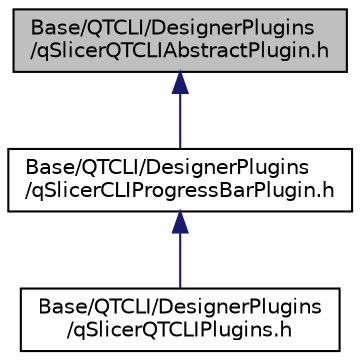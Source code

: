 digraph "Base/QTCLI/DesignerPlugins/qSlicerQTCLIAbstractPlugin.h"
{
  bgcolor="transparent";
  edge [fontname="Helvetica",fontsize="10",labelfontname="Helvetica",labelfontsize="10"];
  node [fontname="Helvetica",fontsize="10",shape=record];
  Node4 [label="Base/QTCLI/DesignerPlugins\l/qSlicerQTCLIAbstractPlugin.h",height=0.2,width=0.4,color="black", fillcolor="grey75", style="filled", fontcolor="black"];
  Node4 -> Node5 [dir="back",color="midnightblue",fontsize="10",style="solid",fontname="Helvetica"];
  Node5 [label="Base/QTCLI/DesignerPlugins\l/qSlicerCLIProgressBarPlugin.h",height=0.2,width=0.4,color="black",URL="$qSlicerCLIProgressBarPlugin_8h.html"];
  Node5 -> Node6 [dir="back",color="midnightblue",fontsize="10",style="solid",fontname="Helvetica"];
  Node6 [label="Base/QTCLI/DesignerPlugins\l/qSlicerQTCLIPlugins.h",height=0.2,width=0.4,color="black",URL="$qSlicerQTCLIPlugins_8h.html"];
}
